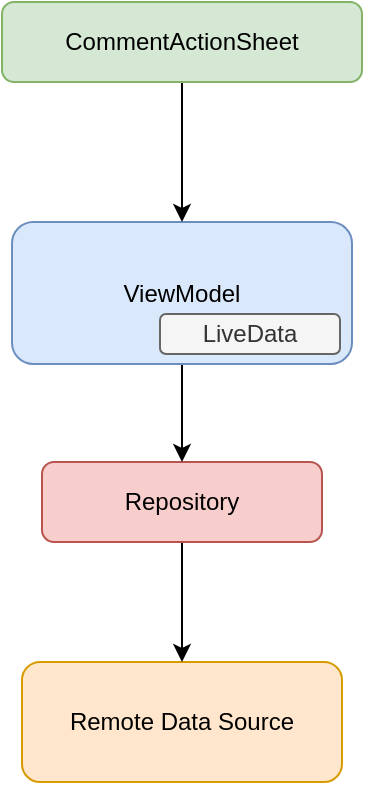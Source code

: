 <mxfile version="13.2.1" type="github">
  <diagram id="Lgi-VTkNLRSRakI04hkZ" name="Page-1">
    <mxGraphModel dx="2046" dy="1027" grid="0" gridSize="10" guides="1" tooltips="1" connect="1" arrows="1" fold="1" page="1" pageScale="1" pageWidth="850" pageHeight="1100" math="0" shadow="0">
      <root>
        <mxCell id="0" />
        <mxCell id="1" parent="0" />
        <mxCell id="GTwo-jpA5W4Ik4ZYs9SP-2" value="&lt;span&gt;Remote Data Source&lt;/span&gt;" style="rounded=1;whiteSpace=wrap;html=1;fillColor=#ffe6cc;strokeColor=#d79b00;" vertex="1" parent="1">
          <mxGeometry x="100" y="580" width="160" height="60" as="geometry" />
        </mxCell>
        <mxCell id="GTwo-jpA5W4Ik4ZYs9SP-7" style="edgeStyle=orthogonalEdgeStyle;rounded=0;orthogonalLoop=1;jettySize=auto;html=1;exitX=0.5;exitY=1;exitDx=0;exitDy=0;" edge="1" parent="1" source="GTwo-jpA5W4Ik4ZYs9SP-3" target="GTwo-jpA5W4Ik4ZYs9SP-2">
          <mxGeometry relative="1" as="geometry" />
        </mxCell>
        <mxCell id="GTwo-jpA5W4Ik4ZYs9SP-3" value="Repository" style="rounded=1;whiteSpace=wrap;html=1;fillColor=#f8cecc;strokeColor=#b85450;" vertex="1" parent="1">
          <mxGeometry x="110" y="480" width="140" height="40" as="geometry" />
        </mxCell>
        <mxCell id="GTwo-jpA5W4Ik4ZYs9SP-6" style="edgeStyle=orthogonalEdgeStyle;rounded=0;orthogonalLoop=1;jettySize=auto;html=1;exitX=0.5;exitY=1;exitDx=0;exitDy=0;" edge="1" parent="1" source="GTwo-jpA5W4Ik4ZYs9SP-4" target="GTwo-jpA5W4Ik4ZYs9SP-3">
          <mxGeometry relative="1" as="geometry" />
        </mxCell>
        <mxCell id="GTwo-jpA5W4Ik4ZYs9SP-4" value="&lt;span&gt;ViewModel&lt;/span&gt;" style="rounded=1;whiteSpace=wrap;html=1;fillColor=#dae8fc;strokeColor=#6c8ebf;" vertex="1" parent="1">
          <mxGeometry x="95" y="360" width="170" height="71" as="geometry" />
        </mxCell>
        <mxCell id="GTwo-jpA5W4Ik4ZYs9SP-5" value="LiveData" style="rounded=1;whiteSpace=wrap;html=1;fillColor=#f5f5f5;strokeColor=#666666;fontColor=#333333;" vertex="1" parent="1">
          <mxGeometry x="169" y="406" width="90" height="20" as="geometry" />
        </mxCell>
        <mxCell id="GTwo-jpA5W4Ik4ZYs9SP-10" style="edgeStyle=orthogonalEdgeStyle;rounded=0;orthogonalLoop=1;jettySize=auto;html=1;" edge="1" parent="1" source="GTwo-jpA5W4Ik4ZYs9SP-9" target="GTwo-jpA5W4Ik4ZYs9SP-4">
          <mxGeometry relative="1" as="geometry" />
        </mxCell>
        <mxCell id="GTwo-jpA5W4Ik4ZYs9SP-9" value="CommentActionSheet" style="rounded=1;whiteSpace=wrap;html=1;fillColor=#d5e8d4;strokeColor=#82b366;" vertex="1" parent="1">
          <mxGeometry x="90" y="250" width="180" height="40" as="geometry" />
        </mxCell>
      </root>
    </mxGraphModel>
  </diagram>
</mxfile>
